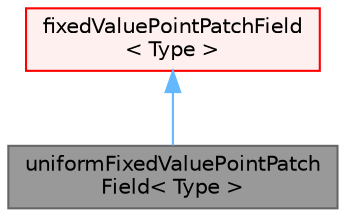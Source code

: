 digraph "uniformFixedValuePointPatchField&lt; Type &gt;"
{
 // LATEX_PDF_SIZE
  bgcolor="transparent";
  edge [fontname=Helvetica,fontsize=10,labelfontname=Helvetica,labelfontsize=10];
  node [fontname=Helvetica,fontsize=10,shape=box,height=0.2,width=0.4];
  Node1 [id="Node000001",label="uniformFixedValuePointPatch\lField\< Type \>",height=0.2,width=0.4,color="gray40", fillcolor="grey60", style="filled", fontcolor="black",tooltip="Enables the specification of a uniform fixed value condition."];
  Node2 -> Node1 [id="edge1_Node000001_Node000002",dir="back",color="steelblue1",style="solid",tooltip=" "];
  Node2 [id="Node000002",label="fixedValuePointPatchField\l\< Type \>",height=0.2,width=0.4,color="red", fillcolor="#FFF0F0", style="filled",URL="$classFoam_1_1fixedValuePointPatchField.html",tooltip="A FixedValue boundary condition for pointField."];
}
